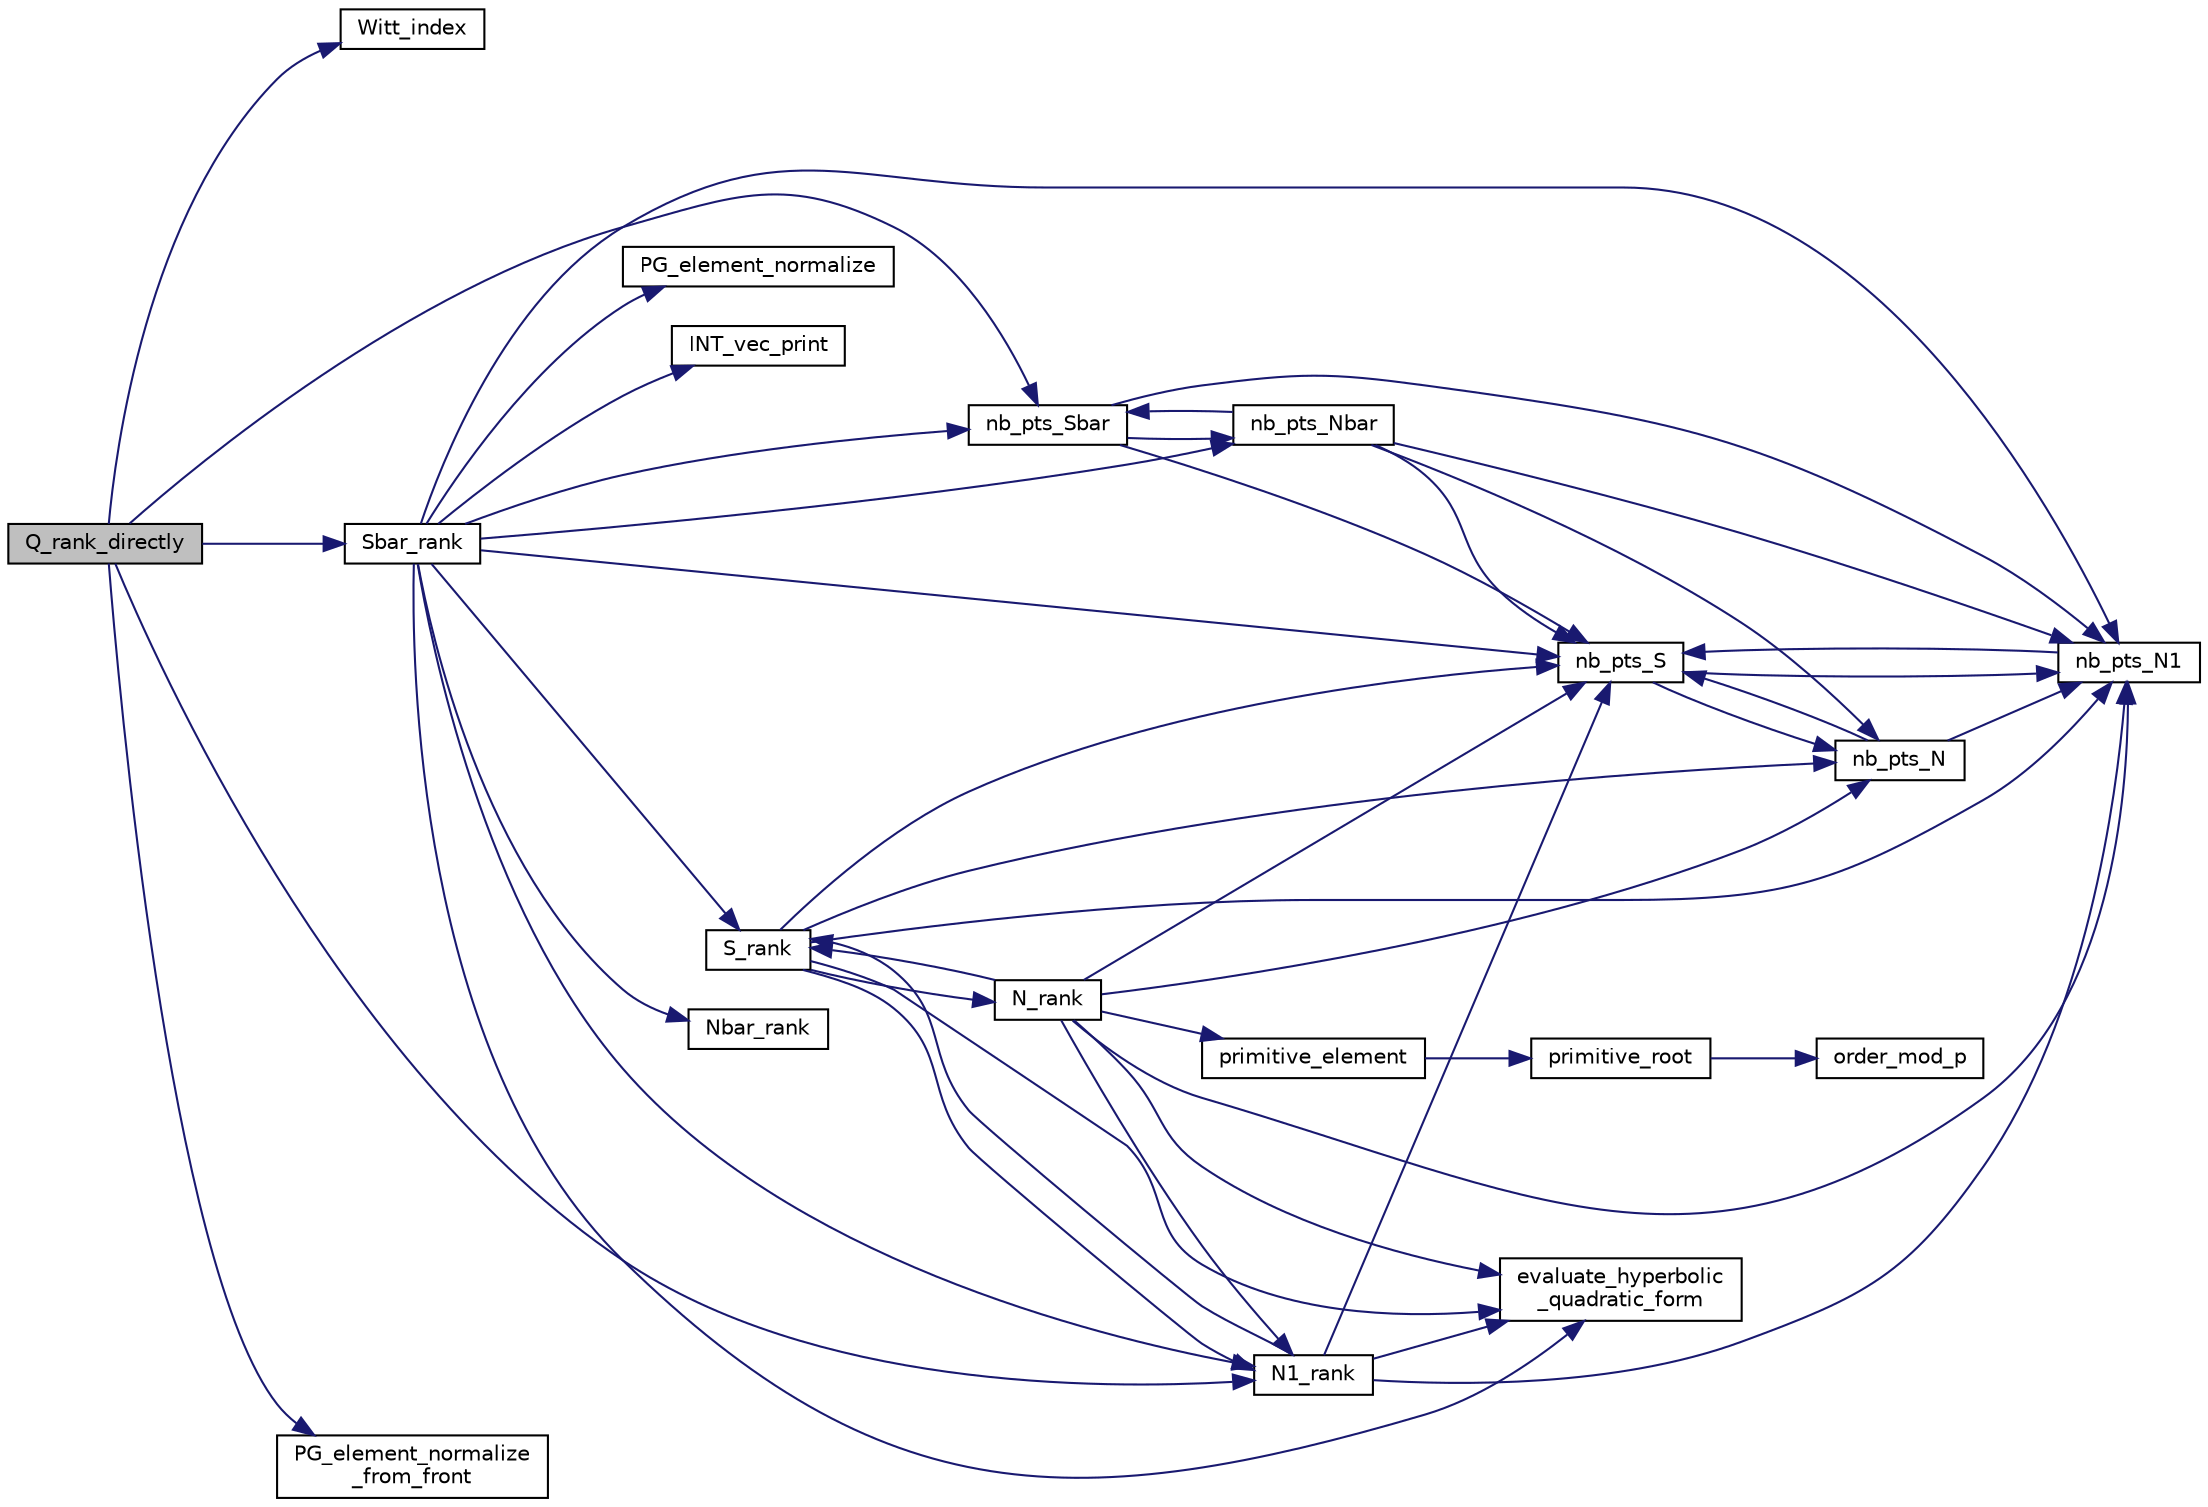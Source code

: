 digraph "Q_rank_directly"
{
  edge [fontname="Helvetica",fontsize="10",labelfontname="Helvetica",labelfontsize="10"];
  node [fontname="Helvetica",fontsize="10",shape=record];
  rankdir="LR";
  Node16891 [label="Q_rank_directly",height=0.2,width=0.4,color="black", fillcolor="grey75", style="filled", fontcolor="black"];
  Node16891 -> Node16892 [color="midnightblue",fontsize="10",style="solid",fontname="Helvetica"];
  Node16892 [label="Witt_index",height=0.2,width=0.4,color="black", fillcolor="white", style="filled",URL="$db/da0/lib_2foundations_2geometry_2orthogonal__points_8_c.html#ab3483ecb9859a6758f82b5327da50534"];
  Node16891 -> Node16893 [color="midnightblue",fontsize="10",style="solid",fontname="Helvetica"];
  Node16893 [label="nb_pts_Sbar",height=0.2,width=0.4,color="black", fillcolor="white", style="filled",URL="$db/da0/lib_2foundations_2geometry_2orthogonal__points_8_c.html#a986dda26505c9934c771578b084f67cc"];
  Node16893 -> Node16894 [color="midnightblue",fontsize="10",style="solid",fontname="Helvetica"];
  Node16894 [label="nb_pts_S",height=0.2,width=0.4,color="black", fillcolor="white", style="filled",URL="$db/da0/lib_2foundations_2geometry_2orthogonal__points_8_c.html#a9bc3dec6e722644d182738102c3e04f3"];
  Node16894 -> Node16895 [color="midnightblue",fontsize="10",style="solid",fontname="Helvetica"];
  Node16895 [label="nb_pts_N",height=0.2,width=0.4,color="black", fillcolor="white", style="filled",URL="$db/da0/lib_2foundations_2geometry_2orthogonal__points_8_c.html#a93e16898c27b1d1c0a6405a7b0615ba6"];
  Node16895 -> Node16894 [color="midnightblue",fontsize="10",style="solid",fontname="Helvetica"];
  Node16895 -> Node16896 [color="midnightblue",fontsize="10",style="solid",fontname="Helvetica"];
  Node16896 [label="nb_pts_N1",height=0.2,width=0.4,color="black", fillcolor="white", style="filled",URL="$db/da0/lib_2foundations_2geometry_2orthogonal__points_8_c.html#ae0f2e1c76523db67b4ec9629ccc35bc6"];
  Node16896 -> Node16894 [color="midnightblue",fontsize="10",style="solid",fontname="Helvetica"];
  Node16894 -> Node16896 [color="midnightblue",fontsize="10",style="solid",fontname="Helvetica"];
  Node16893 -> Node16897 [color="midnightblue",fontsize="10",style="solid",fontname="Helvetica"];
  Node16897 [label="nb_pts_Nbar",height=0.2,width=0.4,color="black", fillcolor="white", style="filled",URL="$db/da0/lib_2foundations_2geometry_2orthogonal__points_8_c.html#a51b4684a176c6841fd3cd6c34c684c2c"];
  Node16897 -> Node16893 [color="midnightblue",fontsize="10",style="solid",fontname="Helvetica"];
  Node16897 -> Node16895 [color="midnightblue",fontsize="10",style="solid",fontname="Helvetica"];
  Node16897 -> Node16894 [color="midnightblue",fontsize="10",style="solid",fontname="Helvetica"];
  Node16897 -> Node16896 [color="midnightblue",fontsize="10",style="solid",fontname="Helvetica"];
  Node16893 -> Node16896 [color="midnightblue",fontsize="10",style="solid",fontname="Helvetica"];
  Node16891 -> Node16898 [color="midnightblue",fontsize="10",style="solid",fontname="Helvetica"];
  Node16898 [label="Sbar_rank",height=0.2,width=0.4,color="black", fillcolor="white", style="filled",URL="$db/da0/lib_2foundations_2geometry_2orthogonal__points_8_c.html#a9f987613e1f3dd623ce4032443a5a4a3"];
  Node16898 -> Node16899 [color="midnightblue",fontsize="10",style="solid",fontname="Helvetica"];
  Node16899 [label="PG_element_normalize",height=0.2,width=0.4,color="black", fillcolor="white", style="filled",URL="$d4/d67/geometry_8h.html#a5a4c3c1158bad6bab0d786c616bd0996"];
  Node16898 -> Node16900 [color="midnightblue",fontsize="10",style="solid",fontname="Helvetica"];
  Node16900 [label="INT_vec_print",height=0.2,width=0.4,color="black", fillcolor="white", style="filled",URL="$df/dbf/sajeeb_8_c.html#a79a5901af0b47dd0d694109543c027fe"];
  Node16898 -> Node16893 [color="midnightblue",fontsize="10",style="solid",fontname="Helvetica"];
  Node16898 -> Node16894 [color="midnightblue",fontsize="10",style="solid",fontname="Helvetica"];
  Node16898 -> Node16901 [color="midnightblue",fontsize="10",style="solid",fontname="Helvetica"];
  Node16901 [label="S_rank",height=0.2,width=0.4,color="black", fillcolor="white", style="filled",URL="$db/da0/lib_2foundations_2geometry_2orthogonal__points_8_c.html#a3a31f4ab7622dfd1d56e995cee509faa"];
  Node16901 -> Node16894 [color="midnightblue",fontsize="10",style="solid",fontname="Helvetica"];
  Node16901 -> Node16895 [color="midnightblue",fontsize="10",style="solid",fontname="Helvetica"];
  Node16901 -> Node16896 [color="midnightblue",fontsize="10",style="solid",fontname="Helvetica"];
  Node16901 -> Node16902 [color="midnightblue",fontsize="10",style="solid",fontname="Helvetica"];
  Node16902 [label="N_rank",height=0.2,width=0.4,color="black", fillcolor="white", style="filled",URL="$db/da0/lib_2foundations_2geometry_2orthogonal__points_8_c.html#a750a27350273e325e879377a9ee17bbb"];
  Node16902 -> Node16894 [color="midnightblue",fontsize="10",style="solid",fontname="Helvetica"];
  Node16902 -> Node16895 [color="midnightblue",fontsize="10",style="solid",fontname="Helvetica"];
  Node16902 -> Node16901 [color="midnightblue",fontsize="10",style="solid",fontname="Helvetica"];
  Node16902 -> Node16903 [color="midnightblue",fontsize="10",style="solid",fontname="Helvetica"];
  Node16903 [label="evaluate_hyperbolic\l_quadratic_form",height=0.2,width=0.4,color="black", fillcolor="white", style="filled",URL="$db/da0/lib_2foundations_2geometry_2orthogonal__points_8_c.html#a5f2c422dc24d5720e7a1b36a794ba65a"];
  Node16902 -> Node16896 [color="midnightblue",fontsize="10",style="solid",fontname="Helvetica"];
  Node16902 -> Node16904 [color="midnightblue",fontsize="10",style="solid",fontname="Helvetica"];
  Node16904 [label="primitive_element",height=0.2,width=0.4,color="black", fillcolor="white", style="filled",URL="$db/da0/lib_2foundations_2geometry_2orthogonal__points_8_c.html#a97350390ec02c8cd9f54751708e28768"];
  Node16904 -> Node16905 [color="midnightblue",fontsize="10",style="solid",fontname="Helvetica"];
  Node16905 [label="primitive_root",height=0.2,width=0.4,color="black", fillcolor="white", style="filled",URL="$de/dc5/algebra__and__number__theory_8h.html#a0b6f7619d12ff2c4e60b852b820b0972"];
  Node16905 -> Node16906 [color="midnightblue",fontsize="10",style="solid",fontname="Helvetica"];
  Node16906 [label="order_mod_p",height=0.2,width=0.4,color="black", fillcolor="white", style="filled",URL="$df/dda/number__theory_8_c.html#aa38aa7e68ab81726a4462995135456b2"];
  Node16902 -> Node16907 [color="midnightblue",fontsize="10",style="solid",fontname="Helvetica"];
  Node16907 [label="N1_rank",height=0.2,width=0.4,color="black", fillcolor="white", style="filled",URL="$db/da0/lib_2foundations_2geometry_2orthogonal__points_8_c.html#aeb5e4527dd73fce52439f30400b9946a"];
  Node16907 -> Node16894 [color="midnightblue",fontsize="10",style="solid",fontname="Helvetica"];
  Node16907 -> Node16896 [color="midnightblue",fontsize="10",style="solid",fontname="Helvetica"];
  Node16907 -> Node16901 [color="midnightblue",fontsize="10",style="solid",fontname="Helvetica"];
  Node16907 -> Node16903 [color="midnightblue",fontsize="10",style="solid",fontname="Helvetica"];
  Node16901 -> Node16903 [color="midnightblue",fontsize="10",style="solid",fontname="Helvetica"];
  Node16901 -> Node16907 [color="midnightblue",fontsize="10",style="solid",fontname="Helvetica"];
  Node16898 -> Node16897 [color="midnightblue",fontsize="10",style="solid",fontname="Helvetica"];
  Node16898 -> Node16896 [color="midnightblue",fontsize="10",style="solid",fontname="Helvetica"];
  Node16898 -> Node16908 [color="midnightblue",fontsize="10",style="solid",fontname="Helvetica"];
  Node16908 [label="Nbar_rank",height=0.2,width=0.4,color="black", fillcolor="white", style="filled",URL="$db/da0/lib_2foundations_2geometry_2orthogonal__points_8_c.html#ab1a27ed33557b959a5f02d2a4b81857a"];
  Node16898 -> Node16903 [color="midnightblue",fontsize="10",style="solid",fontname="Helvetica"];
  Node16898 -> Node16907 [color="midnightblue",fontsize="10",style="solid",fontname="Helvetica"];
  Node16891 -> Node16909 [color="midnightblue",fontsize="10",style="solid",fontname="Helvetica"];
  Node16909 [label="PG_element_normalize\l_from_front",height=0.2,width=0.4,color="black", fillcolor="white", style="filled",URL="$d4/d67/geometry_8h.html#af675caf5f9975573455c8d93cb56bf95"];
  Node16891 -> Node16907 [color="midnightblue",fontsize="10",style="solid",fontname="Helvetica"];
}
